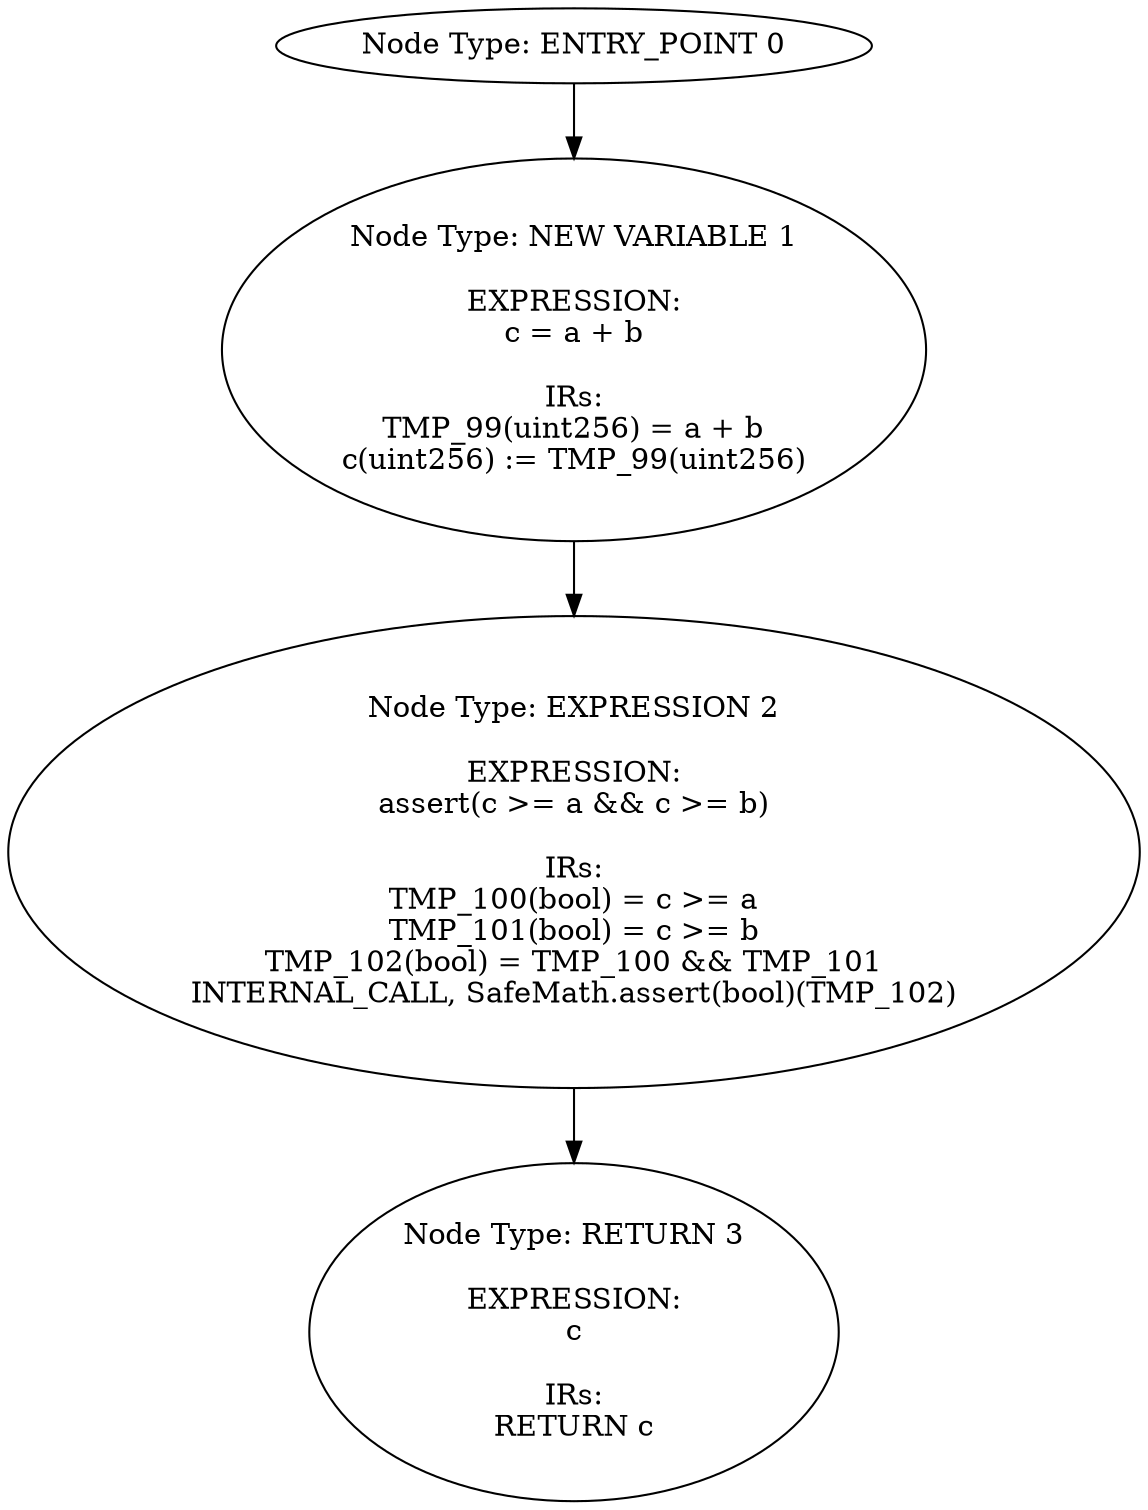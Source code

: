 digraph{
0[label="Node Type: ENTRY_POINT 0
"];
0->1;
1[label="Node Type: NEW VARIABLE 1

EXPRESSION:
c = a + b

IRs:
TMP_99(uint256) = a + b
c(uint256) := TMP_99(uint256)"];
1->2;
2[label="Node Type: EXPRESSION 2

EXPRESSION:
assert(c >= a && c >= b)

IRs:
TMP_100(bool) = c >= a
TMP_101(bool) = c >= b
TMP_102(bool) = TMP_100 && TMP_101
INTERNAL_CALL, SafeMath.assert(bool)(TMP_102)"];
2->3;
3[label="Node Type: RETURN 3

EXPRESSION:
c

IRs:
RETURN c"];
}
